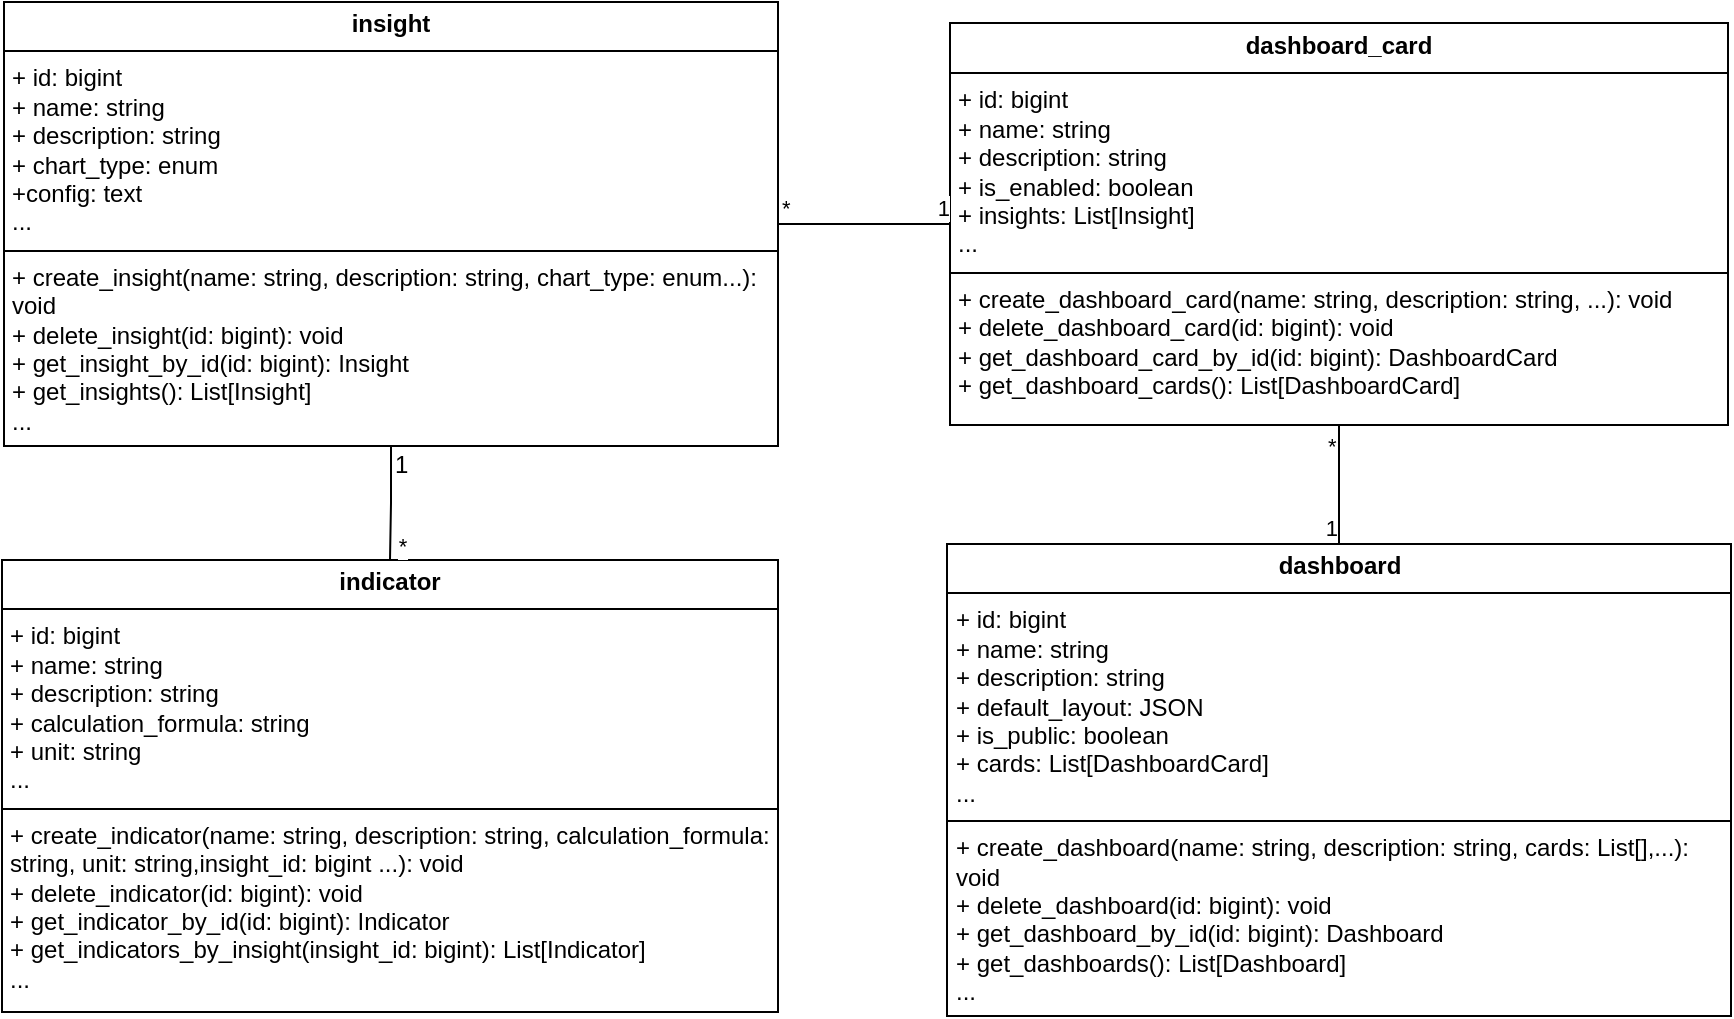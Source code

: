 <mxfile version="26.1.0">
  <diagram name="第 1 页" id="WVLdcxcYEfuY2MeaSi7h">
    <mxGraphModel dx="906" dy="825" grid="0" gridSize="10" guides="1" tooltips="1" connect="1" arrows="1" fold="1" page="0" pageScale="1" pageWidth="827" pageHeight="1169" math="0" shadow="0">
      <root>
        <mxCell id="0" />
        <mxCell id="1" parent="0" />
        <mxCell id="EKJ4J05l0flY04Zs9fpL-1" value="&lt;p style=&quot;margin:0px;margin-top:4px;text-align:center;&quot;&gt;&lt;b&gt;indicator&lt;/b&gt;&lt;/p&gt;&lt;hr size=&quot;1&quot; style=&quot;border-style:solid;&quot;&gt;&lt;p style=&quot;margin:0px;margin-left:4px;&quot;&gt;&lt;span style=&quot;background-color: transparent; color: light-dark(rgb(0, 0, 0), rgb(255, 255, 255));&quot;&gt;+ id: bigint&lt;/span&gt;&lt;/p&gt;&lt;p style=&quot;margin:0px;margin-left:4px;&quot;&gt;+ name: string&lt;/p&gt;&lt;p style=&quot;margin:0px;margin-left:4px;&quot;&gt;+ description: string&lt;/p&gt;&lt;p style=&quot;margin:0px;margin-left:4px;&quot;&gt;+ calculation_formula: string&lt;/p&gt;&lt;p style=&quot;margin:0px;margin-left:4px;&quot;&gt;+ unit: string&lt;br&gt;&lt;/p&gt;&lt;p style=&quot;margin:0px;margin-left:4px;&quot;&gt;...&lt;/p&gt;&lt;hr size=&quot;1&quot; style=&quot;border-style:solid;&quot;&gt;&lt;p style=&quot;margin:0px;margin-left:4px;&quot;&gt;&lt;span style=&quot;background-color: transparent; color: light-dark(rgb(0, 0, 0), rgb(255, 255, 255));&quot;&gt;+ create_indicator(name: string, description: string, calculation_formula: string, unit: string,insight_id: bigint ...): void&lt;/span&gt;&lt;/p&gt;&lt;p style=&quot;margin:0px;margin-left:4px;&quot;&gt;&lt;span style=&quot;background-color: transparent; color: light-dark(rgb(0, 0, 0), rgb(255, 255, 255));&quot;&gt;+ delete_indicator(id: bigint): void&lt;/span&gt;&lt;/p&gt;&lt;p style=&quot;margin:0px;margin-left:4px;&quot;&gt;+ get_indicator_by_id(id: bigint): Indicator&lt;/p&gt;&lt;p style=&quot;margin:0px;margin-left:4px;&quot;&gt;+ get_indicators_by_insight(insight_id: bigint): List[Indicator]&lt;/p&gt;&lt;p style=&quot;margin:0px;margin-left:4px;&quot;&gt;...&lt;/p&gt;" style="verticalAlign=top;align=left;overflow=fill;html=1;whiteSpace=wrap;" parent="1" vertex="1">
          <mxGeometry x="729" y="540" width="388" height="226" as="geometry" />
        </mxCell>
        <mxCell id="EKJ4J05l0flY04Zs9fpL-2" value="&lt;p style=&quot;margin:0px;margin-top:4px;text-align:center;&quot;&gt;&lt;b&gt;insight&lt;/b&gt;&lt;/p&gt;&lt;hr size=&quot;1&quot; style=&quot;border-style:solid;&quot;&gt;&lt;p style=&quot;margin:0px;margin-left:4px;&quot;&gt;&lt;span style=&quot;background-color: transparent; color: light-dark(rgb(0, 0, 0), rgb(255, 255, 255));&quot;&gt;+ id: bigint&lt;/span&gt;&lt;/p&gt;&lt;p style=&quot;margin:0px;margin-left:4px;&quot;&gt;+ name: string&lt;/p&gt;&lt;p style=&quot;margin:0px;margin-left:4px;&quot;&gt;+ description: string&lt;/p&gt;&lt;p style=&quot;margin:0px;margin-left:4px;&quot;&gt;+ chart_type: enum&amp;nbsp;&lt;/p&gt;&lt;p style=&quot;margin:0px;margin-left:4px;&quot;&gt;+config: text&lt;/p&gt;&lt;p style=&quot;margin:0px;margin-left:4px;&quot;&gt;...&lt;/p&gt;&lt;hr size=&quot;1&quot; style=&quot;border-style:solid;&quot;&gt;&lt;p style=&quot;margin:0px;margin-left:4px;&quot;&gt;&lt;span style=&quot;background-color: transparent; color: light-dark(rgb(0, 0, 0), rgb(255, 255, 255));&quot;&gt;+ create_insight(name: string, description: string, chart_type: enum...): void&lt;/span&gt;&lt;/p&gt;&lt;p style=&quot;margin:0px;margin-left:4px;&quot;&gt;&lt;span style=&quot;background-color: transparent; color: light-dark(rgb(0, 0, 0), rgb(255, 255, 255));&quot;&gt;+ delete_insight(id: bigint): void&lt;/span&gt;&lt;/p&gt;&lt;p style=&quot;margin:0px;margin-left:4px;&quot;&gt;+ get_insight_by_id(id: bigint): Insight&lt;/p&gt;&lt;p style=&quot;margin:0px;margin-left:4px;&quot;&gt;+ get_insights(): List[Insight]&lt;/p&gt;&lt;p style=&quot;margin:0px;margin-left:4px;&quot;&gt;...&lt;/p&gt;" style="verticalAlign=top;align=left;overflow=fill;html=1;whiteSpace=wrap;" parent="1" vertex="1">
          <mxGeometry x="730" y="261" width="387" height="222" as="geometry" />
        </mxCell>
        <mxCell id="EKJ4J05l0flY04Zs9fpL-3" value="&lt;p style=&quot;margin:0px;margin-top:4px;text-align:center;&quot;&gt;&lt;b&gt;dashboard&lt;/b&gt;&lt;/p&gt;&lt;hr size=&quot;1&quot; style=&quot;border-style:solid;&quot;&gt;&lt;p style=&quot;margin:0px;margin-left:4px;&quot;&gt;&lt;span style=&quot;background-color: transparent; color: light-dark(rgb(0, 0, 0), rgb(255, 255, 255));&quot;&gt;+ id: bigint&lt;/span&gt;&lt;/p&gt;&lt;p style=&quot;margin:0px;margin-left:4px;&quot;&gt;+ name: string&lt;/p&gt;&lt;p style=&quot;margin:0px;margin-left:4px;&quot;&gt;+ description: string&lt;/p&gt;&lt;p style=&quot;margin:0px;margin-left:4px;&quot;&gt;+ default_layout: JSON&lt;/p&gt;&lt;p style=&quot;margin:0px;margin-left:4px;&quot;&gt;+ is_public: boolean&lt;/p&gt;&lt;p style=&quot;margin:0px;margin-left:4px;&quot;&gt;+ cards: List[DashboardCard]&lt;/p&gt;&lt;p style=&quot;margin:0px;margin-left:4px;&quot;&gt;...&lt;/p&gt;&lt;hr size=&quot;1&quot; style=&quot;border-style:solid;&quot;&gt;&lt;p style=&quot;margin:0px;margin-left:4px;&quot;&gt;&lt;span style=&quot;background-color: transparent; color: light-dark(rgb(0, 0, 0), rgb(255, 255, 255));&quot;&gt;+ create_dashboard(name: string, description: string, cards: List[],...): void&lt;/span&gt;&lt;/p&gt;&lt;p style=&quot;margin:0px;margin-left:4px;&quot;&gt;&lt;span style=&quot;background-color: transparent; color: light-dark(rgb(0, 0, 0), rgb(255, 255, 255));&quot;&gt;+ delete_dashboard(id: bigint): void&lt;/span&gt;&lt;/p&gt;&lt;p style=&quot;margin:0px;margin-left:4px;&quot;&gt;+ get_dashboard_by_id(id: bigint): Dashboard&lt;/p&gt;&lt;p style=&quot;margin:0px;margin-left:4px;&quot;&gt;+ get_dashboards(): List[Dashboard]&lt;/p&gt;&lt;p style=&quot;margin:0px;margin-left:4px;&quot;&gt;...&lt;/p&gt;" style="verticalAlign=top;align=left;overflow=fill;html=1;whiteSpace=wrap;" parent="1" vertex="1">
          <mxGeometry x="1201.5" y="532" width="392" height="236" as="geometry" />
        </mxCell>
        <mxCell id="EKJ4J05l0flY04Zs9fpL-4" value="" style="endArrow=none;shadow=0;strokeWidth=1;rounded=0;curved=0;endFill=1;edgeStyle=elbowEdgeStyle;elbow=vertical;entryX=0.5;entryY=0;entryDx=0;entryDy=0;exitX=0.5;exitY=1;exitDx=0;exitDy=0;startFill=0;" parent="1" source="EKJ4J05l0flY04Zs9fpL-2" target="EKJ4J05l0flY04Zs9fpL-1" edge="1">
          <mxGeometry x="0.5" y="41" relative="1" as="geometry">
            <mxPoint x="997" y="216" as="sourcePoint" />
            <mxPoint x="1054" y="345" as="targetPoint" />
            <mxPoint x="-40" y="32" as="offset" />
          </mxGeometry>
        </mxCell>
        <mxCell id="EKJ4J05l0flY04Zs9fpL-5" value="1" style="resizable=0;align=left;verticalAlign=bottom;labelBackgroundColor=none;fontSize=12;" parent="EKJ4J05l0flY04Zs9fpL-4" connectable="0" vertex="1">
          <mxGeometry x="-1" relative="1" as="geometry">
            <mxPoint y="18" as="offset" />
          </mxGeometry>
        </mxCell>
        <mxCell id="EKJ4J05l0flY04Zs9fpL-7" value="*" style="edgeLabel;html=1;align=center;verticalAlign=middle;resizable=0;points=[];" parent="EKJ4J05l0flY04Zs9fpL-4" vertex="1" connectable="0">
          <mxGeometry x="0.566" y="-3" relative="1" as="geometry">
            <mxPoint x="9" y="5" as="offset" />
          </mxGeometry>
        </mxCell>
        <mxCell id="EKJ4J05l0flY04Zs9fpL-21" value="&lt;p style=&quot;margin:0px;margin-top:4px;text-align:center;&quot;&gt;&lt;b&gt;dashboard_card&lt;/b&gt;&lt;/p&gt;&lt;hr size=&quot;1&quot; style=&quot;border-style:solid;&quot;&gt;&lt;p style=&quot;margin:0px;margin-left:4px;&quot;&gt;&lt;span style=&quot;background-color: transparent; color: light-dark(rgb(0, 0, 0), rgb(255, 255, 255));&quot;&gt;+ id: bigint&lt;/span&gt;&lt;/p&gt;&lt;p style=&quot;margin:0px;margin-left:4px;&quot;&gt;+ name: string&lt;/p&gt;&lt;p style=&quot;margin:0px;margin-left:4px;&quot;&gt;+ description: string&lt;/p&gt;&lt;p style=&quot;margin:0px;margin-left:4px;&quot;&gt;+ is_enabled: boolean&lt;/p&gt;&lt;p style=&quot;margin:0px;margin-left:4px;&quot;&gt;+ insights: List[Insight]&lt;/p&gt;&lt;p style=&quot;margin:0px;margin-left:4px;&quot;&gt;...&lt;/p&gt;&lt;hr size=&quot;1&quot; style=&quot;border-style:solid;&quot;&gt;&lt;p style=&quot;margin:0px;margin-left:4px;&quot;&gt;&lt;span style=&quot;background-color: transparent; color: light-dark(rgb(0, 0, 0), rgb(255, 255, 255));&quot;&gt;+ create_dashboard_card(name: string, description: string, ...): void&lt;/span&gt;&lt;/p&gt;&lt;p style=&quot;margin:0px;margin-left:4px;&quot;&gt;&lt;span style=&quot;background-color: transparent; color: light-dark(rgb(0, 0, 0), rgb(255, 255, 255));&quot;&gt;+ delete_dashboard_card(id: bigint): void&lt;/span&gt;&lt;/p&gt;&lt;p style=&quot;margin:0px;margin-left:4px;&quot;&gt;+ get_dashboard_card_by_id(id: bigint): DashboardCard&lt;/p&gt;&lt;p style=&quot;margin:0px;margin-left:4px;&quot;&gt;+ get_dashboard_cards(): List[DashboardCard]&lt;/p&gt;" style="verticalAlign=top;align=left;overflow=fill;html=1;whiteSpace=wrap;" parent="1" vertex="1">
          <mxGeometry x="1203" y="271.5" width="389" height="201" as="geometry" />
        </mxCell>
        <mxCell id="EKJ4J05l0flY04Zs9fpL-22" value="" style="endArrow=none;html=1;edgeStyle=orthogonalEdgeStyle;rounded=0;exitX=1;exitY=0.5;exitDx=0;exitDy=0;entryX=0;entryY=0.5;entryDx=0;entryDy=0;" parent="1" source="EKJ4J05l0flY04Zs9fpL-2" target="EKJ4J05l0flY04Zs9fpL-21" edge="1">
          <mxGeometry relative="1" as="geometry">
            <mxPoint x="1174" y="582" as="sourcePoint" />
            <mxPoint x="1334" y="582" as="targetPoint" />
          </mxGeometry>
        </mxCell>
        <mxCell id="EKJ4J05l0flY04Zs9fpL-23" value="*" style="edgeLabel;resizable=0;html=1;align=left;verticalAlign=bottom;" parent="EKJ4J05l0flY04Zs9fpL-22" connectable="0" vertex="1">
          <mxGeometry x="-1" relative="1" as="geometry" />
        </mxCell>
        <mxCell id="EKJ4J05l0flY04Zs9fpL-24" value="1" style="edgeLabel;resizable=0;html=1;align=right;verticalAlign=bottom;" parent="EKJ4J05l0flY04Zs9fpL-22" connectable="0" vertex="1">
          <mxGeometry x="1" relative="1" as="geometry" />
        </mxCell>
        <mxCell id="EKJ4J05l0flY04Zs9fpL-25" value="" style="endArrow=none;html=1;edgeStyle=orthogonalEdgeStyle;rounded=0;exitX=0.5;exitY=1;exitDx=0;exitDy=0;entryX=0.5;entryY=0;entryDx=0;entryDy=0;" parent="1" source="EKJ4J05l0flY04Zs9fpL-21" target="EKJ4J05l0flY04Zs9fpL-3" edge="1">
          <mxGeometry relative="1" as="geometry">
            <mxPoint x="1391" y="450" as="sourcePoint" />
            <mxPoint x="1507" y="450" as="targetPoint" />
          </mxGeometry>
        </mxCell>
        <mxCell id="EKJ4J05l0flY04Zs9fpL-26" value="*" style="edgeLabel;resizable=0;html=1;align=left;verticalAlign=bottom;" parent="EKJ4J05l0flY04Zs9fpL-25" connectable="0" vertex="1">
          <mxGeometry x="-1" relative="1" as="geometry">
            <mxPoint x="-8" y="19" as="offset" />
          </mxGeometry>
        </mxCell>
        <mxCell id="EKJ4J05l0flY04Zs9fpL-27" value="1" style="edgeLabel;resizable=0;html=1;align=right;verticalAlign=bottom;" parent="EKJ4J05l0flY04Zs9fpL-25" connectable="0" vertex="1">
          <mxGeometry x="1" relative="1" as="geometry" />
        </mxCell>
      </root>
    </mxGraphModel>
  </diagram>
</mxfile>
